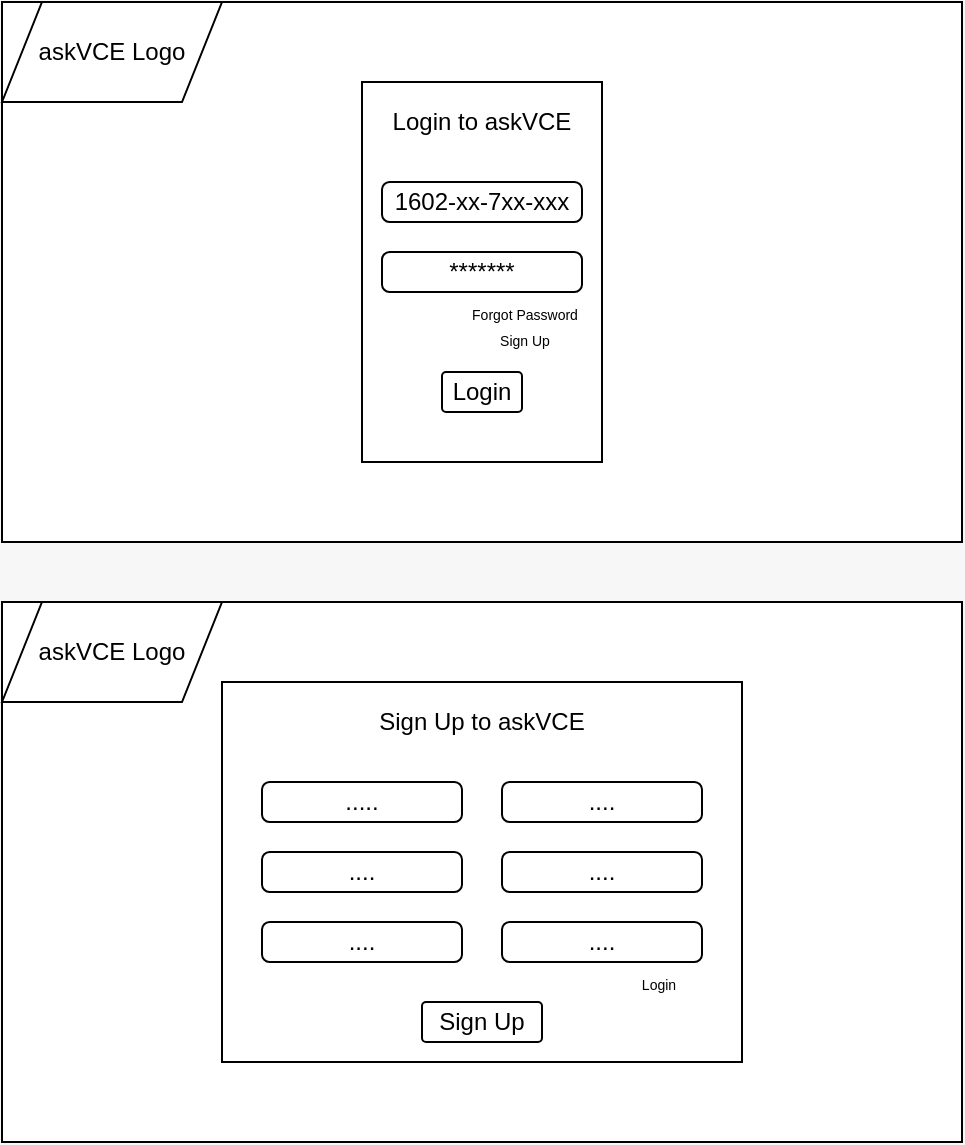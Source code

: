 <mxfile version="14.7.7" type="gitlab"><diagram id="Vd5mmeP-Pegc6DIDj5_Z" name="Page-1"><mxGraphModel dx="820" dy="462" grid="1" gridSize="10" guides="1" tooltips="1" connect="1" arrows="1" fold="1" page="1" pageScale="1" pageWidth="827" pageHeight="1169" background="#F7F7F7" math="0" shadow="0"><root><mxCell id="0"/><mxCell id="1" parent="0"/><mxCell id="kEXkST2dBALQscxiUIgy-28" value="" style="group" vertex="1" connectable="0" parent="1"><mxGeometry y="300" width="480" height="270" as="geometry"/></mxCell><mxCell id="kEXkST2dBALQscxiUIgy-19" value="" style="rounded=0;whiteSpace=wrap;html=1;" vertex="1" parent="kEXkST2dBALQscxiUIgy-28"><mxGeometry width="480" height="270" as="geometry"/></mxCell><mxCell id="kEXkST2dBALQscxiUIgy-20" value="askVCE Logo" style="shape=parallelogram;perimeter=parallelogramPerimeter;whiteSpace=wrap;html=1;fixedSize=1;" vertex="1" parent="kEXkST2dBALQscxiUIgy-28"><mxGeometry width="110" height="50" as="geometry"/></mxCell><mxCell id="kEXkST2dBALQscxiUIgy-21" value="" style="rounded=0;whiteSpace=wrap;html=1;" vertex="1" parent="1"><mxGeometry x="110" y="340" width="260" height="190" as="geometry"/></mxCell><mxCell id="kEXkST2dBALQscxiUIgy-17" value="" style="group" vertex="1" connectable="0" parent="1"><mxGeometry width="480" height="270" as="geometry"/></mxCell><mxCell id="kEXkST2dBALQscxiUIgy-3" value="" style="rounded=0;whiteSpace=wrap;html=1;" vertex="1" parent="kEXkST2dBALQscxiUIgy-17"><mxGeometry width="480" height="270" as="geometry"/></mxCell><mxCell id="kEXkST2dBALQscxiUIgy-16" value="askVCE Logo" style="shape=parallelogram;perimeter=parallelogramPerimeter;whiteSpace=wrap;html=1;fixedSize=1;" vertex="1" parent="kEXkST2dBALQscxiUIgy-17"><mxGeometry width="110" height="50" as="geometry"/></mxCell><mxCell id="kEXkST2dBALQscxiUIgy-5" value="" style="rounded=0;whiteSpace=wrap;html=1;" vertex="1" parent="1"><mxGeometry x="180" y="40" width="120" height="190" as="geometry"/></mxCell><mxCell id="kEXkST2dBALQscxiUIgy-6" value="Login to askVCE" style="text;html=1;strokeColor=none;fillColor=none;align=center;verticalAlign=middle;whiteSpace=wrap;rounded=0;" vertex="1" parent="1"><mxGeometry x="180" y="50" width="120" height="20" as="geometry"/></mxCell><mxCell id="kEXkST2dBALQscxiUIgy-7" value="1602-xx-7xx-xxx" style="rounded=1;whiteSpace=wrap;html=1;arcSize=19;" vertex="1" parent="1"><mxGeometry x="190" y="90" width="100" height="20" as="geometry"/></mxCell><mxCell id="kEXkST2dBALQscxiUIgy-8" value="*******" style="rounded=1;whiteSpace=wrap;html=1;arcSize=19;" vertex="1" parent="1"><mxGeometry x="190" y="125" width="100" height="20" as="geometry"/></mxCell><mxCell id="kEXkST2dBALQscxiUIgy-12" value="&lt;font style=&quot;font-size: 7px&quot;&gt;Forgot Password&lt;/font&gt;" style="text;html=1;strokeColor=none;fillColor=none;align=center;verticalAlign=middle;whiteSpace=wrap;rounded=0;" vertex="1" parent="1"><mxGeometry x="233" y="145" width="57" height="20" as="geometry"/></mxCell><mxCell id="kEXkST2dBALQscxiUIgy-13" value="Login" style="rounded=1;whiteSpace=wrap;html=1;arcSize=10;" vertex="1" parent="1"><mxGeometry x="220" y="185" width="40" height="20" as="geometry"/></mxCell><mxCell id="kEXkST2dBALQscxiUIgy-15" value="&lt;font style=&quot;font-size: 7px&quot;&gt;Sign Up&lt;br&gt;&lt;/font&gt;" style="text;html=1;strokeColor=none;fillColor=none;align=center;verticalAlign=middle;whiteSpace=wrap;rounded=0;" vertex="1" parent="1"><mxGeometry x="233" y="158" width="57" height="20" as="geometry"/></mxCell><mxCell id="kEXkST2dBALQscxiUIgy-25" value="&lt;font style=&quot;font-size: 7px&quot;&gt;Login&lt;/font&gt;" style="text;html=1;strokeColor=none;fillColor=none;align=center;verticalAlign=middle;whiteSpace=wrap;rounded=0;" vertex="1" parent="1"><mxGeometry x="300" y="480" width="57" height="20" as="geometry"/></mxCell><mxCell id="kEXkST2dBALQscxiUIgy-26" value="Sign Up" style="rounded=1;whiteSpace=wrap;html=1;arcSize=10;" vertex="1" parent="1"><mxGeometry x="210" y="500" width="60" height="20" as="geometry"/></mxCell><mxCell id="kEXkST2dBALQscxiUIgy-22" value="Sign Up to askVCE" style="text;html=1;strokeColor=none;fillColor=none;align=center;verticalAlign=middle;whiteSpace=wrap;rounded=0;" vertex="1" parent="1"><mxGeometry x="180" y="350" width="120" height="20" as="geometry"/></mxCell><mxCell id="kEXkST2dBALQscxiUIgy-35" value="" style="group" vertex="1" connectable="0" parent="1"><mxGeometry x="130" y="390" width="220" height="90" as="geometry"/></mxCell><mxCell id="kEXkST2dBALQscxiUIgy-23" value="...." style="rounded=1;whiteSpace=wrap;html=1;arcSize=19;" vertex="1" parent="kEXkST2dBALQscxiUIgy-35"><mxGeometry x="120" width="100" height="20" as="geometry"/></mxCell><mxCell id="kEXkST2dBALQscxiUIgy-24" value="...." style="rounded=1;whiteSpace=wrap;html=1;arcSize=19;" vertex="1" parent="kEXkST2dBALQscxiUIgy-35"><mxGeometry x="120" y="35" width="100" height="20" as="geometry"/></mxCell><mxCell id="kEXkST2dBALQscxiUIgy-31" value="...." style="rounded=1;whiteSpace=wrap;html=1;arcSize=19;" vertex="1" parent="kEXkST2dBALQscxiUIgy-35"><mxGeometry x="120" y="70" width="100" height="20" as="geometry"/></mxCell><mxCell id="kEXkST2dBALQscxiUIgy-32" value="...." style="rounded=1;whiteSpace=wrap;html=1;arcSize=19;" vertex="1" parent="kEXkST2dBALQscxiUIgy-35"><mxGeometry y="70" width="100" height="20" as="geometry"/></mxCell><mxCell id="kEXkST2dBALQscxiUIgy-33" value="....." style="rounded=1;whiteSpace=wrap;html=1;arcSize=19;" vertex="1" parent="kEXkST2dBALQscxiUIgy-35"><mxGeometry width="100" height="20" as="geometry"/></mxCell><mxCell id="kEXkST2dBALQscxiUIgy-34" value="...." style="rounded=1;whiteSpace=wrap;html=1;arcSize=19;" vertex="1" parent="kEXkST2dBALQscxiUIgy-35"><mxGeometry y="35" width="100" height="20" as="geometry"/></mxCell></root></mxGraphModel></diagram></mxfile>